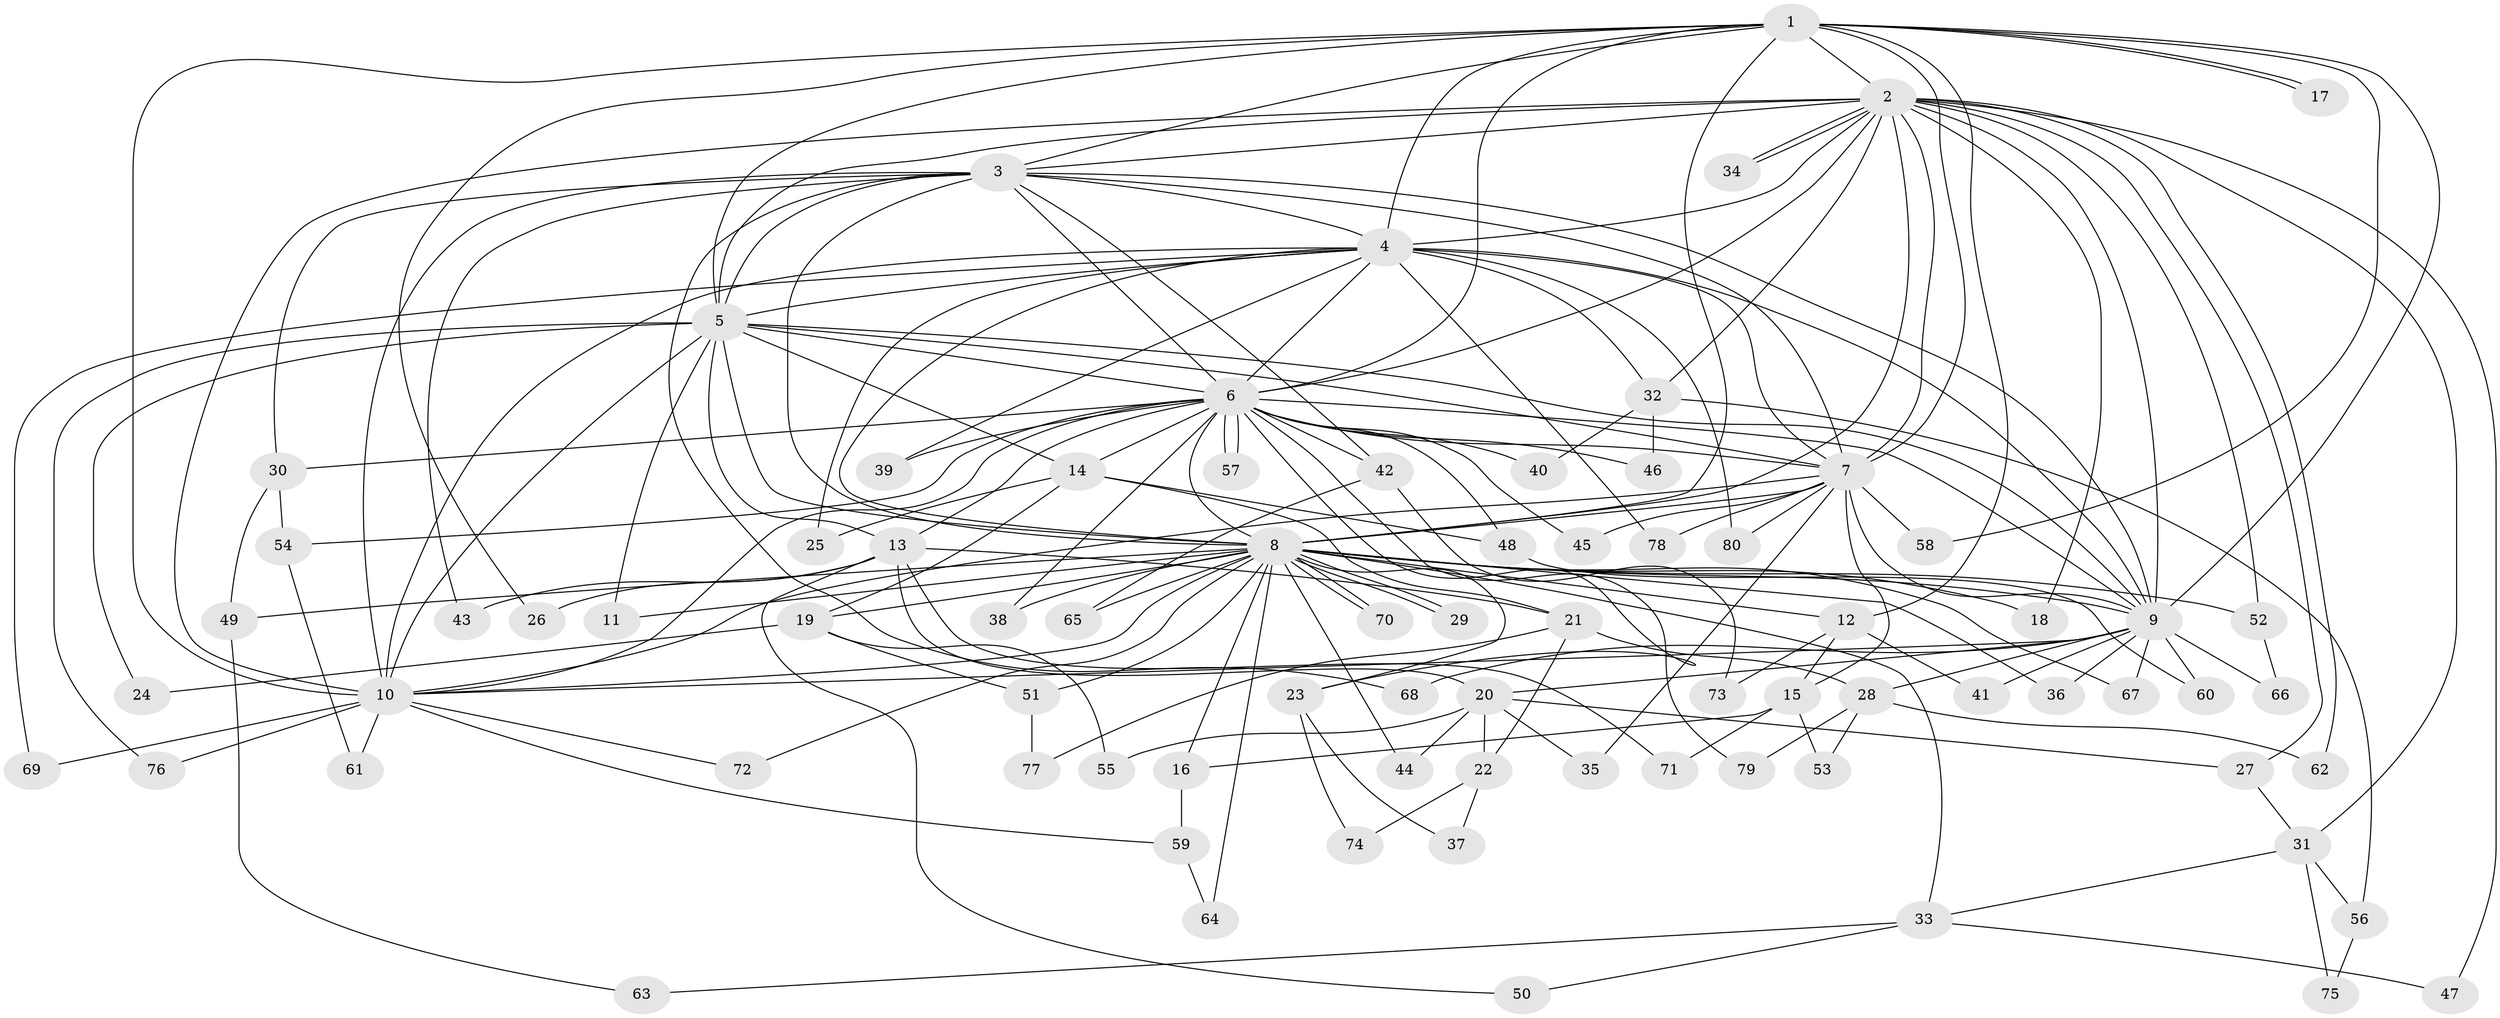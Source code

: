 // Generated by graph-tools (version 1.1) at 2025/43/03/09/25 04:43:07]
// undirected, 80 vertices, 185 edges
graph export_dot {
graph [start="1"]
  node [color=gray90,style=filled];
  1;
  2;
  3;
  4;
  5;
  6;
  7;
  8;
  9;
  10;
  11;
  12;
  13;
  14;
  15;
  16;
  17;
  18;
  19;
  20;
  21;
  22;
  23;
  24;
  25;
  26;
  27;
  28;
  29;
  30;
  31;
  32;
  33;
  34;
  35;
  36;
  37;
  38;
  39;
  40;
  41;
  42;
  43;
  44;
  45;
  46;
  47;
  48;
  49;
  50;
  51;
  52;
  53;
  54;
  55;
  56;
  57;
  58;
  59;
  60;
  61;
  62;
  63;
  64;
  65;
  66;
  67;
  68;
  69;
  70;
  71;
  72;
  73;
  74;
  75;
  76;
  77;
  78;
  79;
  80;
  1 -- 2;
  1 -- 3;
  1 -- 4;
  1 -- 5;
  1 -- 6;
  1 -- 7;
  1 -- 8;
  1 -- 9;
  1 -- 10;
  1 -- 12;
  1 -- 17;
  1 -- 17;
  1 -- 26;
  1 -- 58;
  2 -- 3;
  2 -- 4;
  2 -- 5;
  2 -- 6;
  2 -- 7;
  2 -- 8;
  2 -- 9;
  2 -- 10;
  2 -- 18;
  2 -- 27;
  2 -- 31;
  2 -- 32;
  2 -- 34;
  2 -- 34;
  2 -- 47;
  2 -- 52;
  2 -- 62;
  3 -- 4;
  3 -- 5;
  3 -- 6;
  3 -- 7;
  3 -- 8;
  3 -- 9;
  3 -- 10;
  3 -- 30;
  3 -- 42;
  3 -- 43;
  3 -- 68;
  4 -- 5;
  4 -- 6;
  4 -- 7;
  4 -- 8;
  4 -- 9;
  4 -- 10;
  4 -- 25;
  4 -- 32;
  4 -- 39;
  4 -- 69;
  4 -- 78;
  4 -- 80;
  5 -- 6;
  5 -- 7;
  5 -- 8;
  5 -- 9;
  5 -- 10;
  5 -- 11;
  5 -- 13;
  5 -- 14;
  5 -- 24;
  5 -- 76;
  6 -- 7;
  6 -- 8;
  6 -- 9;
  6 -- 10;
  6 -- 13;
  6 -- 14;
  6 -- 23;
  6 -- 30;
  6 -- 38;
  6 -- 39;
  6 -- 40;
  6 -- 42;
  6 -- 45;
  6 -- 46;
  6 -- 48;
  6 -- 54;
  6 -- 57;
  6 -- 57;
  6 -- 79;
  7 -- 8;
  7 -- 9;
  7 -- 10;
  7 -- 15;
  7 -- 35;
  7 -- 45;
  7 -- 58;
  7 -- 78;
  7 -- 80;
  8 -- 9;
  8 -- 10;
  8 -- 11;
  8 -- 12;
  8 -- 16;
  8 -- 18;
  8 -- 19;
  8 -- 23;
  8 -- 29;
  8 -- 29;
  8 -- 33;
  8 -- 36;
  8 -- 38;
  8 -- 44;
  8 -- 49;
  8 -- 51;
  8 -- 52;
  8 -- 64;
  8 -- 65;
  8 -- 67;
  8 -- 70;
  8 -- 70;
  8 -- 72;
  9 -- 10;
  9 -- 20;
  9 -- 28;
  9 -- 36;
  9 -- 41;
  9 -- 60;
  9 -- 66;
  9 -- 67;
  9 -- 68;
  10 -- 59;
  10 -- 61;
  10 -- 69;
  10 -- 72;
  10 -- 76;
  12 -- 15;
  12 -- 41;
  12 -- 73;
  13 -- 20;
  13 -- 21;
  13 -- 26;
  13 -- 43;
  13 -- 50;
  13 -- 71;
  14 -- 19;
  14 -- 21;
  14 -- 25;
  14 -- 48;
  15 -- 16;
  15 -- 53;
  15 -- 71;
  16 -- 59;
  19 -- 24;
  19 -- 51;
  19 -- 55;
  20 -- 22;
  20 -- 27;
  20 -- 35;
  20 -- 44;
  20 -- 55;
  21 -- 22;
  21 -- 28;
  21 -- 77;
  22 -- 37;
  22 -- 74;
  23 -- 37;
  23 -- 74;
  27 -- 31;
  28 -- 53;
  28 -- 62;
  28 -- 79;
  30 -- 49;
  30 -- 54;
  31 -- 33;
  31 -- 56;
  31 -- 75;
  32 -- 40;
  32 -- 46;
  32 -- 56;
  33 -- 47;
  33 -- 50;
  33 -- 63;
  42 -- 65;
  42 -- 73;
  48 -- 60;
  49 -- 63;
  51 -- 77;
  52 -- 66;
  54 -- 61;
  56 -- 75;
  59 -- 64;
}
